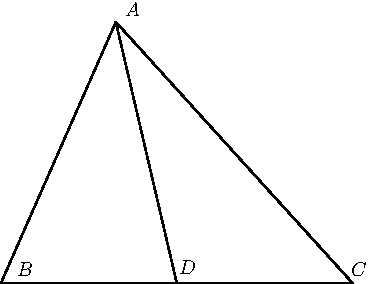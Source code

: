  /* Geogebra to Asymptote conversion, documentation at artofproblemsolving.com/Wiki go to User:Azjps/geogebra */
import graph; size(6.2cm); 
real labelscalefactor = 0.5; /* changes label-to-point distance */
pen dps = linewidth(0.7) + fontsize(10); defaultpen(dps); /* default pen style */ 
pen dotstyle = black; /* point style */ 
real xmin = -3., xmax = 3.2, ymin = -3., ymax = 3.;  /* image dimensions */

 /* draw figures */
draw((-2.52843622753421,-1.9661210101203501)--(-0.8331105346359746,1.8868919282847216), linewidth(0.8)); 
draw((-0.8331105346359746,1.8868919282847216)--(2.660287862851298,-1.9661210101203501), linewidth(0.8)); 
draw((-2.52843622753421,-1.9661210101203501)--(2.660287862851298,-1.9661210101203501), linewidth(0.8)); 
draw((-0.8331105346359746,1.8868919282847216)--(0.065925817658544,-1.9661210101203501), linewidth(0.8)); 
 /* dots and labels */
dot((-2.52843622753421,-1.9661210101203501),linewidth(1.pt) + dotstyle); 
label("$B$", (-2.3229422041526058,-1.8890607513522542), NE * labelscalefactor); 
dot((2.660287862851298,-1.9661210101203501),linewidth(1.pt) + dotstyle); 
label("$C$", (2.608914357005897,-1.8890607513522542), NE * labelscalefactor); 
dot((-0.8331105346359746,1.8868919282847216),linewidth(1.pt) + dotstyle); 
label("$A$", (-0.7303635229451725,1.9382654341301253), NE * labelscalefactor); 
dot((0.065925817658544,-1.9661210101203501),linewidth(1.pt) + dotstyle); 
label("$D$", (0.06592581765854405,-1.8633739984295536), NE * labelscalefactor); 
clip((xmin,ymin)--(xmin,ymax)--(xmax,ymax)--(xmax,ymin)--cycle); 
 /* end of picture */